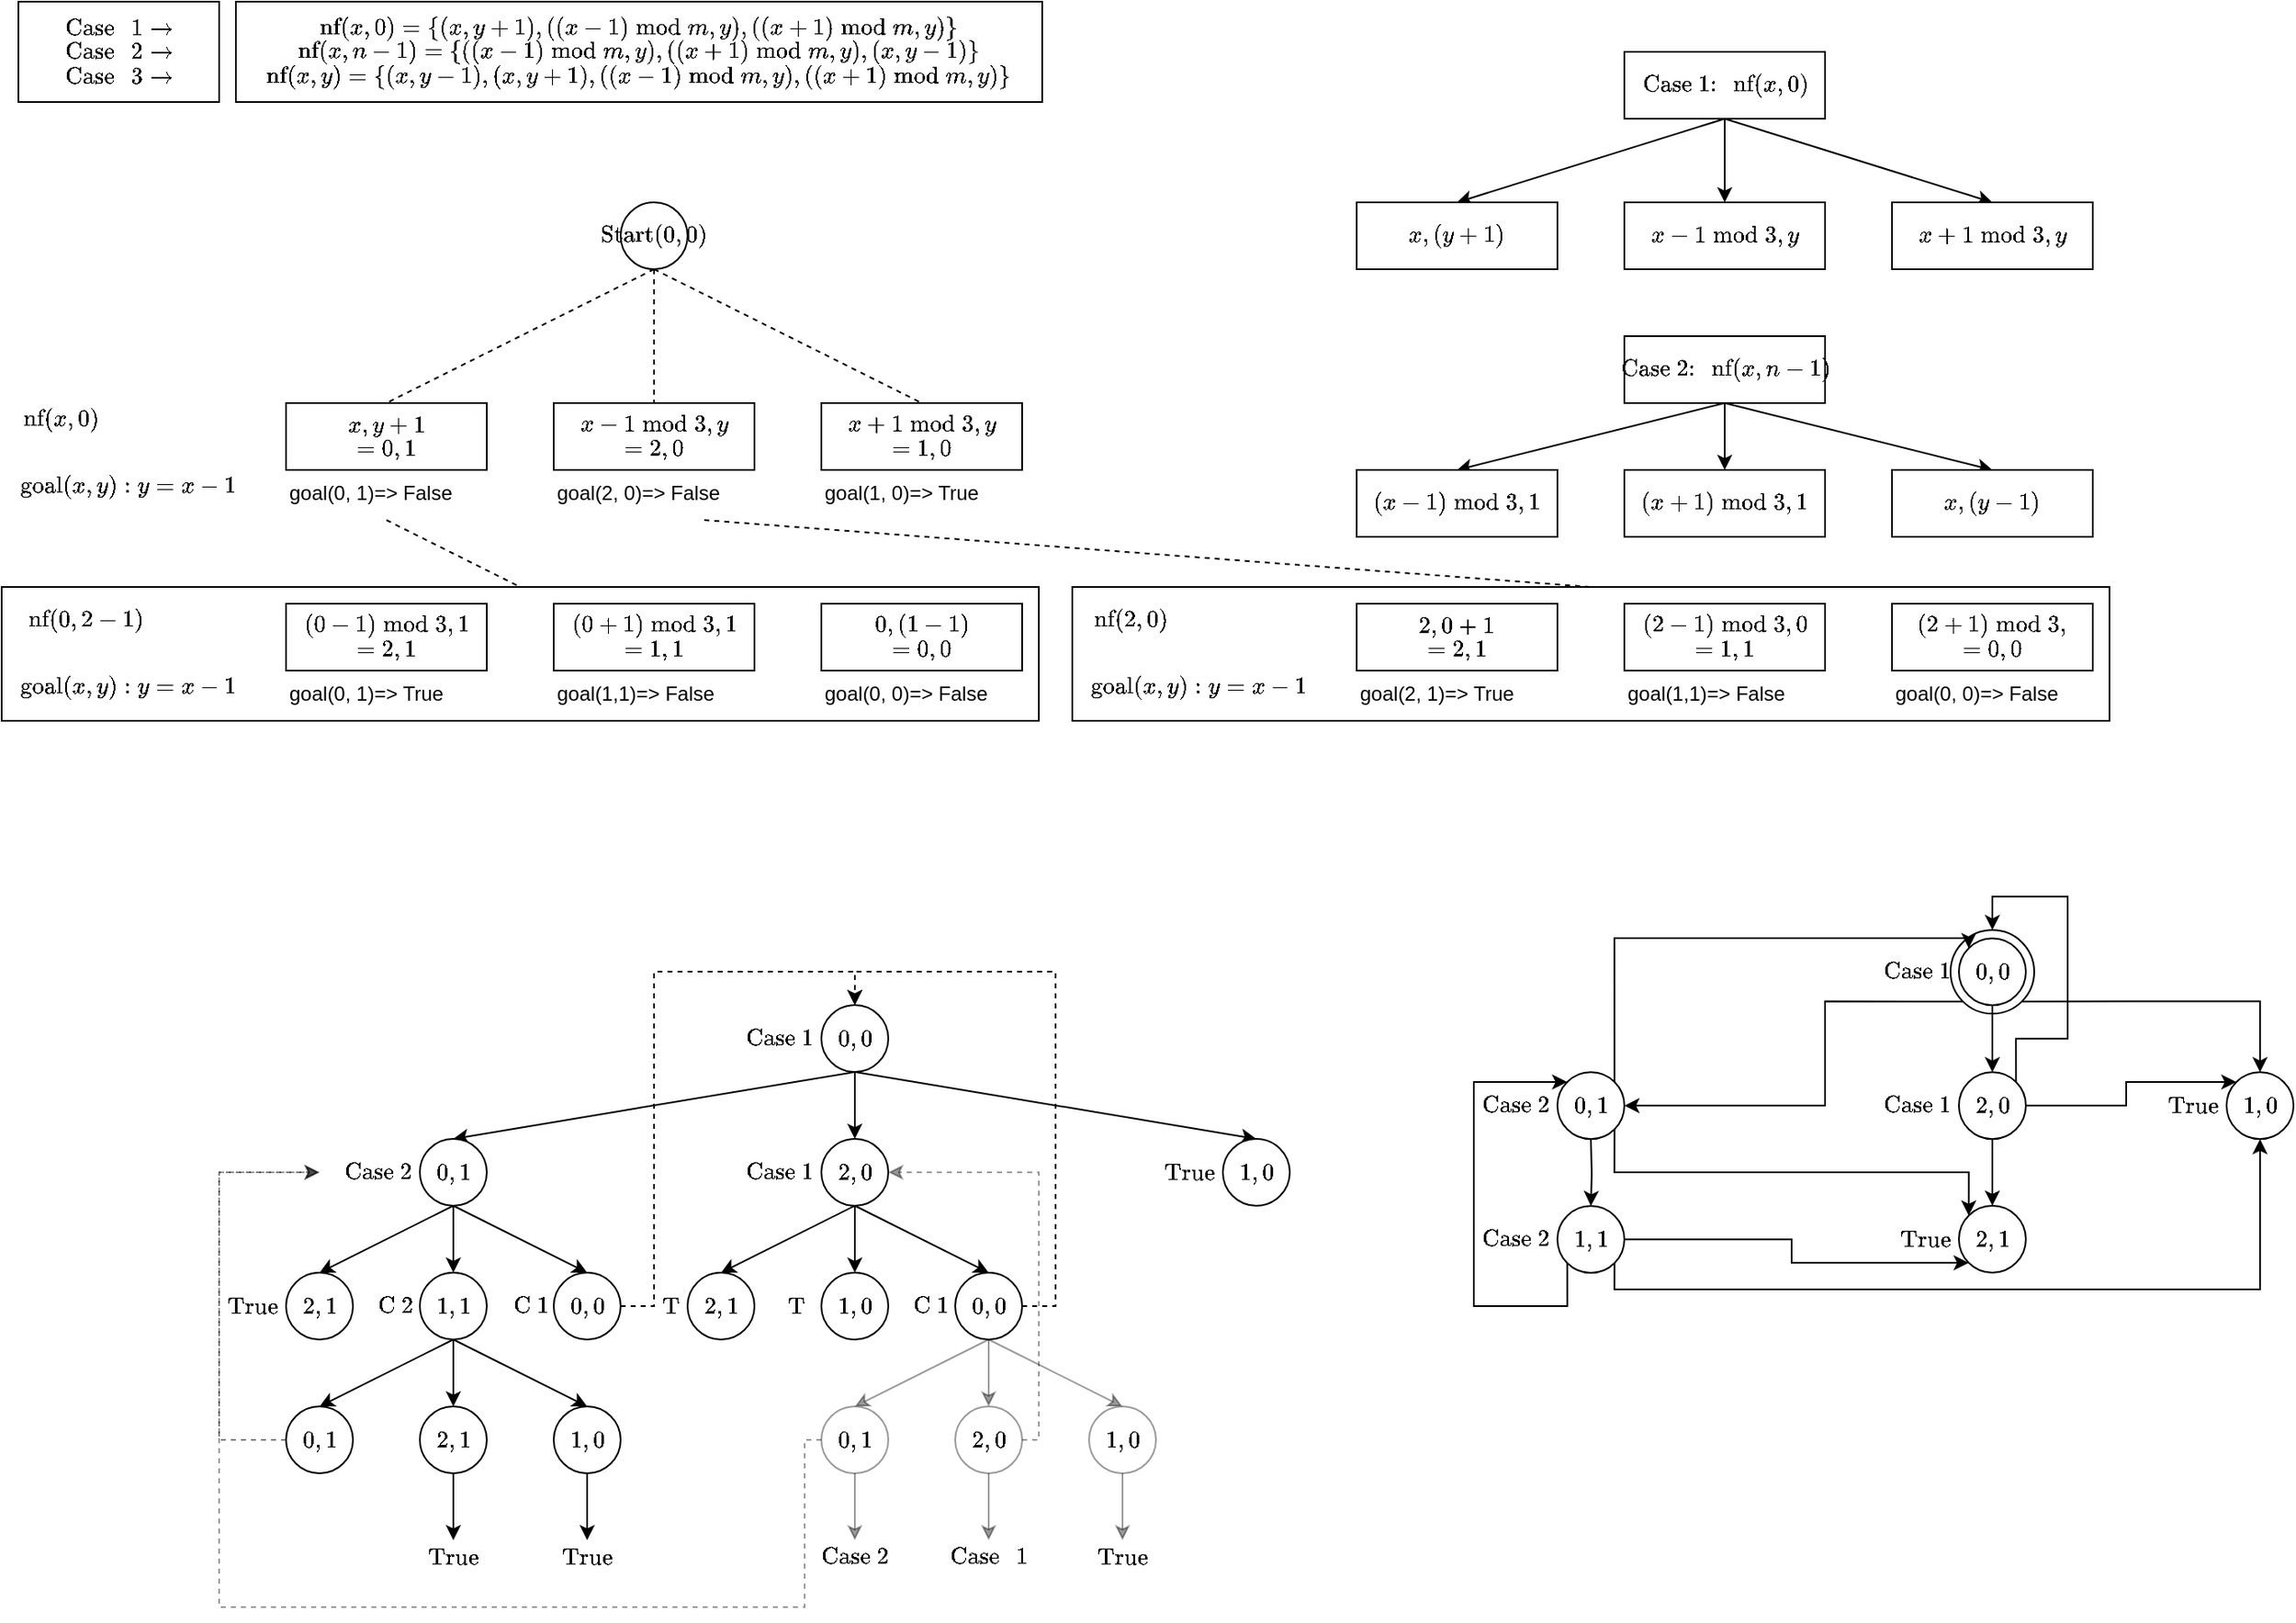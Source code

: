 <mxfile version="12.5.1" type="github">
  <diagram id="juW5Irxv65KGVfhIOFmc" name="Page-1">
    <mxGraphModel dx="1422" dy="757" grid="1" gridSize="10" guides="1" tooltips="1" connect="1" arrows="1" fold="1" page="1" pageScale="1" pageWidth="827" pageHeight="1169" math="1" shadow="0">
      <root>
        <mxCell id="0"/>
        <mxCell id="1" parent="0"/>
        <mxCell id="HKtep2ea5wczlAF2vrhb-115" value="" style="rounded=0;whiteSpace=wrap;html=1;" parent="1" vertex="1">
          <mxGeometry x="1000" y="200" width="120" height="40" as="geometry"/>
        </mxCell>
        <mxCell id="HKtep2ea5wczlAF2vrhb-98" value="" style="rounded=0;whiteSpace=wrap;html=1;" parent="1" vertex="1">
          <mxGeometry x="1000" y="30" width="120" height="40" as="geometry"/>
        </mxCell>
        <mxCell id="HKtep2ea5wczlAF2vrhb-152" value="" style="rounded=0;whiteSpace=wrap;html=1;" parent="1" vertex="1">
          <mxGeometry x="670" y="350" width="620" height="80" as="geometry"/>
        </mxCell>
        <mxCell id="HKtep2ea5wczlAF2vrhb-151" value="" style="rounded=0;whiteSpace=wrap;html=1;" parent="1" vertex="1">
          <mxGeometry x="30" y="350" width="620" height="80" as="geometry"/>
        </mxCell>
        <mxCell id="a6xsnaoRfgEYJW0Wsd5P-3" style="edgeStyle=orthogonalEdgeStyle;rounded=0;orthogonalLoop=1;jettySize=auto;html=1;exitX=1;exitY=1;exitDx=0;exitDy=0;entryX=0.5;entryY=0;entryDx=0;entryDy=0;" parent="1" source="4q0FuRB5-ll7Vcc43Pnx-68" target="4q0FuRB5-ll7Vcc43Pnx-18" edge="1">
          <mxGeometry relative="1" as="geometry"/>
        </mxCell>
        <mxCell id="a6xsnaoRfgEYJW0Wsd5P-5" style="edgeStyle=orthogonalEdgeStyle;rounded=0;orthogonalLoop=1;jettySize=auto;html=1;exitX=0;exitY=1;exitDx=0;exitDy=0;entryX=1;entryY=0.5;entryDx=0;entryDy=0;" parent="1" source="4q0FuRB5-ll7Vcc43Pnx-68" target="4q0FuRB5-ll7Vcc43Pnx-13" edge="1">
          <mxGeometry relative="1" as="geometry">
            <Array as="points">
              <mxPoint x="1120" y="598"/>
              <mxPoint x="1120" y="660"/>
            </Array>
          </mxGeometry>
        </mxCell>
        <mxCell id="4q0FuRB5-ll7Vcc43Pnx-68" value="" style="ellipse;whiteSpace=wrap;html=1;aspect=fixed;" parent="1" vertex="1">
          <mxGeometry x="1195" y="555.14" width="50" height="50" as="geometry"/>
        </mxCell>
        <mxCell id="HKtep2ea5wczlAF2vrhb-148" style="rounded=0;orthogonalLoop=1;jettySize=auto;html=1;exitX=0.5;exitY=1;exitDx=0;exitDy=0;entryX=0.5;entryY=0;entryDx=0;entryDy=0;dashed=1;endArrow=none;endFill=0;" parent="1" source="HKtep2ea5wczlAF2vrhb-2" target="HKtep2ea5wczlAF2vrhb-6" edge="1">
          <mxGeometry relative="1" as="geometry"/>
        </mxCell>
        <mxCell id="HKtep2ea5wczlAF2vrhb-149" style="rounded=0;orthogonalLoop=1;jettySize=auto;html=1;exitX=0.5;exitY=1;exitDx=0;exitDy=0;entryX=0.5;entryY=0;entryDx=0;entryDy=0;dashed=1;endArrow=none;endFill=0;" parent="1" source="HKtep2ea5wczlAF2vrhb-2" target="HKtep2ea5wczlAF2vrhb-43" edge="1">
          <mxGeometry relative="1" as="geometry"/>
        </mxCell>
        <mxCell id="HKtep2ea5wczlAF2vrhb-150" style="rounded=0;orthogonalLoop=1;jettySize=auto;html=1;exitX=0.5;exitY=1;exitDx=0;exitDy=0;dashed=1;endArrow=none;endFill=0;" parent="1" source="HKtep2ea5wczlAF2vrhb-2" target="HKtep2ea5wczlAF2vrhb-7" edge="1">
          <mxGeometry relative="1" as="geometry"/>
        </mxCell>
        <mxCell id="HKtep2ea5wczlAF2vrhb-2" value="`&quot;Start&quot;(0,0)`" style="ellipse;whiteSpace=wrap;html=1;aspect=fixed;" parent="1" vertex="1">
          <mxGeometry x="400" y="120" width="40" height="40" as="geometry"/>
        </mxCell>
        <mxCell id="HKtep2ea5wczlAF2vrhb-6" value="`x,y+1`&lt;br&gt;`=0,1`" style="rounded=0;whiteSpace=wrap;html=1;" parent="1" vertex="1">
          <mxGeometry x="200" y="240" width="120" height="40" as="geometry"/>
        </mxCell>
        <mxCell id="HKtep2ea5wczlAF2vrhb-7" value="&lt;span style=&quot;white-space: normal&quot;&gt;`x-1 mod 3,y`&lt;br&gt;&lt;/span&gt;`=2,0`&lt;span style=&quot;white-space: normal&quot;&gt;&lt;br&gt;&lt;/span&gt;" style="rounded=0;whiteSpace=wrap;html=1;" parent="1" vertex="1">
          <mxGeometry x="360" y="240" width="120" height="40" as="geometry"/>
        </mxCell>
        <mxCell id="HKtep2ea5wczlAF2vrhb-8" value="`(2+1) mod 3,`&lt;br&gt;`=0,0`" style="rounded=0;whiteSpace=wrap;html=1;" parent="1" vertex="1">
          <mxGeometry x="1160" y="360" width="120" height="40" as="geometry"/>
        </mxCell>
        <mxCell id="HKtep2ea5wczlAF2vrhb-9" value="`&quot;goal&quot;(x,y):y=x-1`" style="text;html=1;align=center;verticalAlign=middle;resizable=0;points=[];autosize=1;" parent="1" vertex="1">
          <mxGeometry x="50" y="280" width="110" height="20" as="geometry"/>
        </mxCell>
        <mxCell id="HKtep2ea5wczlAF2vrhb-11" value="goal(0, 0)=&amp;gt; False" style="text;html=1;" parent="1" vertex="1">
          <mxGeometry x="1160" y="400" width="160" height="20" as="geometry"/>
        </mxCell>
        <mxCell id="HKtep2ea5wczlAF2vrhb-154" style="edgeStyle=none;rounded=0;orthogonalLoop=1;jettySize=auto;html=1;exitX=0.5;exitY=1;exitDx=0;exitDy=0;entryX=0.5;entryY=0;entryDx=0;entryDy=0;dashed=1;endArrow=none;endFill=0;" parent="1" source="HKtep2ea5wczlAF2vrhb-12" target="HKtep2ea5wczlAF2vrhb-152" edge="1">
          <mxGeometry relative="1" as="geometry"/>
        </mxCell>
        <mxCell id="HKtep2ea5wczlAF2vrhb-12" value="goal(2, 0)=&amp;gt; False" style="text;html=1;" parent="1" vertex="1">
          <mxGeometry x="360" y="280" width="180" height="30" as="geometry"/>
        </mxCell>
        <mxCell id="HKtep2ea5wczlAF2vrhb-153" style="edgeStyle=none;rounded=0;orthogonalLoop=1;jettySize=auto;html=1;exitX=0.5;exitY=1;exitDx=0;exitDy=0;entryX=0.5;entryY=0;entryDx=0;entryDy=0;dashed=1;endArrow=none;endFill=0;" parent="1" source="HKtep2ea5wczlAF2vrhb-13" target="HKtep2ea5wczlAF2vrhb-151" edge="1">
          <mxGeometry relative="1" as="geometry"/>
        </mxCell>
        <mxCell id="HKtep2ea5wczlAF2vrhb-13" value="goal(0, 1)=&amp;gt; False" style="text;html=1;" parent="1" vertex="1">
          <mxGeometry x="200" y="280" width="120" height="30" as="geometry"/>
        </mxCell>
        <mxCell id="HKtep2ea5wczlAF2vrhb-14" value="&lt;div&gt;`&quot;nf&quot; (x,0) = {(x, y+1), ((x-1) mod m, y), ((x+1) mod m, y)}`&lt;/div&gt;&lt;div&gt;`&quot;nf&quot; (x,n-1) = {((x-1) mod m, y), ((x+1) mod m, y), (x, y-1)}`&lt;/div&gt;&lt;div&gt;`&quot;nf&quot; (x,y) = {(x, y-1), (x, y+1), ((x-1) mod m, y), ((x+1) mod m, y)}`&lt;/div&gt;" style="rounded=0;whiteSpace=wrap;html=1;" parent="1" vertex="1">
          <mxGeometry x="170" width="482" height="60" as="geometry"/>
        </mxCell>
        <mxCell id="HKtep2ea5wczlAF2vrhb-15" value="`&quot;nf&quot;(x,0)`" style="text;html=1;align=center;verticalAlign=middle;resizable=0;points=[];autosize=1;" parent="1" vertex="1">
          <mxGeometry x="30" y="240" width="70" height="20" as="geometry"/>
        </mxCell>
        <mxCell id="HKtep2ea5wczlAF2vrhb-16" value="&lt;div style=&quot;text-align: left&quot;&gt;&lt;/div&gt;" style="text;html=1;align=center;verticalAlign=middle;resizable=0;points=[];autosize=1;" parent="1" vertex="1">
          <mxGeometry x="70" y="365" width="20" height="10" as="geometry"/>
        </mxCell>
        <mxCell id="HKtep2ea5wczlAF2vrhb-17" value="&lt;div style=&quot;text-align: left&quot;&gt;&lt;/div&gt;&lt;span style=&quot;background-color: rgb(255 , 255 , 255)&quot;&gt;&lt;br&gt;&lt;/span&gt;" style="text;html=1;align=center;verticalAlign=middle;resizable=0;points=[];autosize=1;" parent="1" vertex="1">
          <mxGeometry x="75" y="370" width="20" height="20" as="geometry"/>
        </mxCell>
        <mxCell id="HKtep2ea5wczlAF2vrhb-19" value="&lt;div style=&quot;white-space: nowrap ; text-align: left&quot;&gt;&lt;/div&gt;&lt;div style=&quot;white-space: nowrap ; text-align: left&quot;&gt;&lt;span style=&quot;background-color: rgb(255 , 255 , 255)&quot;&gt;`&quot;nf&quot;(0,2-1)`&lt;/span&gt;&lt;/div&gt;" style="text;html=1;strokeColor=none;fillColor=none;align=center;verticalAlign=middle;whiteSpace=wrap;rounded=0;" parent="1" vertex="1">
          <mxGeometry x="40" y="360" width="80" height="20" as="geometry"/>
        </mxCell>
        <mxCell id="HKtep2ea5wczlAF2vrhb-20" value="`(0-1) mod 3, 1`&lt;br&gt;`=2,1`" style="rounded=0;whiteSpace=wrap;html=1;" parent="1" vertex="1">
          <mxGeometry x="200" y="360" width="120" height="40" as="geometry"/>
        </mxCell>
        <mxCell id="HKtep2ea5wczlAF2vrhb-21" value="`(0+1) mod 3, 1`&lt;br&gt;`=1,1`&lt;span style=&quot;white-space: normal&quot;&gt;&lt;br&gt;&lt;/span&gt;" style="rounded=0;whiteSpace=wrap;html=1;" parent="1" vertex="1">
          <mxGeometry x="360" y="360" width="120" height="40" as="geometry"/>
        </mxCell>
        <mxCell id="HKtep2ea5wczlAF2vrhb-22" value="`0, (1-1)`&lt;br&gt;`=0,0`" style="rounded=0;whiteSpace=wrap;html=1;" parent="1" vertex="1">
          <mxGeometry x="520" y="360" width="120" height="40" as="geometry"/>
        </mxCell>
        <mxCell id="HKtep2ea5wczlAF2vrhb-23" value="`&quot;goal&quot;(x,y):y=x-1`" style="text;html=1;align=center;verticalAlign=middle;resizable=0;points=[];autosize=1;" parent="1" vertex="1">
          <mxGeometry x="50" y="400" width="110" height="20" as="geometry"/>
        </mxCell>
        <mxCell id="HKtep2ea5wczlAF2vrhb-24" value="goal(0, 0)=&amp;gt; False" style="text;html=1;" parent="1" vertex="1">
          <mxGeometry x="520" y="400" width="160" height="20" as="geometry"/>
        </mxCell>
        <mxCell id="HKtep2ea5wczlAF2vrhb-25" value="goal(1,1)=&amp;gt; False" style="text;html=1;" parent="1" vertex="1">
          <mxGeometry x="360" y="400" width="180" height="30" as="geometry"/>
        </mxCell>
        <mxCell id="HKtep2ea5wczlAF2vrhb-26" value="goal(0, 1)=&amp;gt; True" style="text;html=1;" parent="1" vertex="1">
          <mxGeometry x="200" y="400" width="120" height="30" as="geometry"/>
        </mxCell>
        <mxCell id="HKtep2ea5wczlAF2vrhb-31" value="&lt;div style=&quot;text-align: left&quot;&gt;&lt;/div&gt;" style="text;html=1;align=center;verticalAlign=middle;resizable=0;points=[];autosize=1;" parent="1" vertex="1">
          <mxGeometry x="710" y="365" width="20" height="10" as="geometry"/>
        </mxCell>
        <mxCell id="HKtep2ea5wczlAF2vrhb-32" value="&lt;div style=&quot;text-align: left&quot;&gt;&lt;/div&gt;&lt;span style=&quot;background-color: rgb(255 , 255 , 255)&quot;&gt;&lt;br&gt;&lt;/span&gt;" style="text;html=1;align=center;verticalAlign=middle;resizable=0;points=[];autosize=1;" parent="1" vertex="1">
          <mxGeometry x="715" y="370" width="20" height="20" as="geometry"/>
        </mxCell>
        <mxCell id="HKtep2ea5wczlAF2vrhb-33" value="&lt;div style=&quot;white-space: nowrap ; text-align: left&quot;&gt;&lt;/div&gt;&lt;div style=&quot;white-space: nowrap ; text-align: left&quot;&gt;&lt;span style=&quot;background-color: rgb(255 , 255 , 255)&quot;&gt;`&quot;nf&quot;(2,0)`&lt;/span&gt;&lt;/div&gt;" style="text;html=1;strokeColor=none;fillColor=none;align=center;verticalAlign=middle;whiteSpace=wrap;rounded=0;" parent="1" vertex="1">
          <mxGeometry x="680" y="360" width="50" height="20" as="geometry"/>
        </mxCell>
        <mxCell id="HKtep2ea5wczlAF2vrhb-35" value="`(2-1) mod 3, 0`&lt;br&gt;`=1,1`&lt;span style=&quot;white-space: normal&quot;&gt;&lt;br&gt;&lt;/span&gt;" style="rounded=0;whiteSpace=wrap;html=1;" parent="1" vertex="1">
          <mxGeometry x="1000" y="360" width="120" height="40" as="geometry"/>
        </mxCell>
        <mxCell id="HKtep2ea5wczlAF2vrhb-37" value="`&quot;goal&quot;(x,y):y=x-1`" style="text;html=1;align=center;verticalAlign=middle;resizable=0;points=[];autosize=1;" parent="1" vertex="1">
          <mxGeometry x="690" y="400" width="110" height="20" as="geometry"/>
        </mxCell>
        <mxCell id="HKtep2ea5wczlAF2vrhb-38" value="goal(1,1)=&amp;gt; False" style="text;html=1;" parent="1" vertex="1">
          <mxGeometry x="1000" y="400" width="180" height="30" as="geometry"/>
        </mxCell>
        <mxCell id="HKtep2ea5wczlAF2vrhb-39" value="goal(2, 1)=&amp;gt; True" style="text;html=1;" parent="1" vertex="1">
          <mxGeometry x="840" y="400" width="120" height="30" as="geometry"/>
        </mxCell>
        <mxCell id="HKtep2ea5wczlAF2vrhb-40" value="`2,0+1`&lt;br&gt;`=2,1`" style="rounded=0;whiteSpace=wrap;html=1;" parent="1" vertex="1">
          <mxGeometry x="840" y="360" width="120" height="40" as="geometry"/>
        </mxCell>
        <mxCell id="HKtep2ea5wczlAF2vrhb-43" value="`x+1 mod 3,y`&lt;br&gt;`=1,0`" style="rounded=0;whiteSpace=wrap;html=1;" parent="1" vertex="1">
          <mxGeometry x="520" y="240" width="120" height="40" as="geometry"/>
        </mxCell>
        <mxCell id="HKtep2ea5wczlAF2vrhb-44" value="goal(1, 0)=&amp;gt; True" style="text;html=1;" parent="1" vertex="1">
          <mxGeometry x="520" y="280" width="160" height="20" as="geometry"/>
        </mxCell>
        <mxCell id="HKtep2ea5wczlAF2vrhb-78" style="rounded=0;orthogonalLoop=1;jettySize=auto;html=1;exitX=0.5;exitY=1;exitDx=0;exitDy=0;entryX=0.5;entryY=0;entryDx=0;entryDy=0;" parent="1" source="HKtep2ea5wczlAF2vrhb-63" target="HKtep2ea5wczlAF2vrhb-64" edge="1">
          <mxGeometry relative="1" as="geometry"/>
        </mxCell>
        <mxCell id="HKtep2ea5wczlAF2vrhb-79" style="edgeStyle=none;rounded=0;orthogonalLoop=1;jettySize=auto;html=1;exitX=0.5;exitY=1;exitDx=0;exitDy=0;entryX=0.5;entryY=0;entryDx=0;entryDy=0;" parent="1" source="HKtep2ea5wczlAF2vrhb-63" target="HKtep2ea5wczlAF2vrhb-66" edge="1">
          <mxGeometry relative="1" as="geometry"/>
        </mxCell>
        <mxCell id="HKtep2ea5wczlAF2vrhb-80" style="edgeStyle=none;rounded=0;orthogonalLoop=1;jettySize=auto;html=1;exitX=0.5;exitY=1;exitDx=0;exitDy=0;" parent="1" source="HKtep2ea5wczlAF2vrhb-63" target="HKtep2ea5wczlAF2vrhb-65" edge="1">
          <mxGeometry relative="1" as="geometry"/>
        </mxCell>
        <mxCell id="HKtep2ea5wczlAF2vrhb-63" value="`0,0`" style="ellipse;whiteSpace=wrap;html=1;aspect=fixed;" parent="1" vertex="1">
          <mxGeometry x="520" y="600" width="40" height="40" as="geometry"/>
        </mxCell>
        <mxCell id="HKtep2ea5wczlAF2vrhb-81" style="edgeStyle=none;rounded=0;orthogonalLoop=1;jettySize=auto;html=1;exitX=0.5;exitY=1;exitDx=0;exitDy=0;entryX=0.5;entryY=0;entryDx=0;entryDy=0;" parent="1" source="HKtep2ea5wczlAF2vrhb-64" target="HKtep2ea5wczlAF2vrhb-68" edge="1">
          <mxGeometry relative="1" as="geometry"/>
        </mxCell>
        <mxCell id="HKtep2ea5wczlAF2vrhb-82" style="edgeStyle=none;rounded=0;orthogonalLoop=1;jettySize=auto;html=1;exitX=0.5;exitY=1;exitDx=0;exitDy=0;entryX=0.5;entryY=0;entryDx=0;entryDy=0;" parent="1" source="HKtep2ea5wczlAF2vrhb-64" target="HKtep2ea5wczlAF2vrhb-69" edge="1">
          <mxGeometry relative="1" as="geometry"/>
        </mxCell>
        <mxCell id="HKtep2ea5wczlAF2vrhb-83" style="edgeStyle=none;rounded=0;orthogonalLoop=1;jettySize=auto;html=1;exitX=0.5;exitY=1;exitDx=0;exitDy=0;entryX=0.5;entryY=0;entryDx=0;entryDy=0;" parent="1" source="HKtep2ea5wczlAF2vrhb-64" target="HKtep2ea5wczlAF2vrhb-70" edge="1">
          <mxGeometry relative="1" as="geometry"/>
        </mxCell>
        <mxCell id="HKtep2ea5wczlAF2vrhb-64" value="`0,1`" style="ellipse;whiteSpace=wrap;html=1;aspect=fixed;" parent="1" vertex="1">
          <mxGeometry x="280" y="680" width="40" height="40" as="geometry"/>
        </mxCell>
        <mxCell id="HKtep2ea5wczlAF2vrhb-84" style="edgeStyle=none;rounded=0;orthogonalLoop=1;jettySize=auto;html=1;entryX=0.5;entryY=0;entryDx=0;entryDy=0;" parent="1" target="HKtep2ea5wczlAF2vrhb-72" edge="1">
          <mxGeometry relative="1" as="geometry">
            <mxPoint x="540" y="720" as="sourcePoint"/>
          </mxGeometry>
        </mxCell>
        <mxCell id="HKtep2ea5wczlAF2vrhb-85" style="edgeStyle=none;rounded=0;orthogonalLoop=1;jettySize=auto;html=1;exitX=0.5;exitY=1;exitDx=0;exitDy=0;entryX=0.5;entryY=0;entryDx=0;entryDy=0;" parent="1" source="HKtep2ea5wczlAF2vrhb-65" target="HKtep2ea5wczlAF2vrhb-73" edge="1">
          <mxGeometry relative="1" as="geometry"/>
        </mxCell>
        <mxCell id="HKtep2ea5wczlAF2vrhb-86" style="edgeStyle=none;rounded=0;orthogonalLoop=1;jettySize=auto;html=1;exitX=0.5;exitY=1;exitDx=0;exitDy=0;entryX=0.5;entryY=0;entryDx=0;entryDy=0;" parent="1" source="HKtep2ea5wczlAF2vrhb-65" target="HKtep2ea5wczlAF2vrhb-74" edge="1">
          <mxGeometry relative="1" as="geometry"/>
        </mxCell>
        <mxCell id="HKtep2ea5wczlAF2vrhb-65" value="`2,0`" style="ellipse;whiteSpace=wrap;html=1;aspect=fixed;" parent="1" vertex="1">
          <mxGeometry x="520" y="680" width="40" height="40" as="geometry"/>
        </mxCell>
        <mxCell id="HKtep2ea5wczlAF2vrhb-66" value="`1,0`" style="ellipse;whiteSpace=wrap;html=1;aspect=fixed;" parent="1" vertex="1">
          <mxGeometry x="760" y="680" width="40" height="40" as="geometry"/>
        </mxCell>
        <mxCell id="HKtep2ea5wczlAF2vrhb-68" value="`2,1`" style="ellipse;whiteSpace=wrap;html=1;aspect=fixed;" parent="1" vertex="1">
          <mxGeometry x="200" y="760" width="40" height="40" as="geometry"/>
        </mxCell>
        <mxCell id="HKtep2ea5wczlAF2vrhb-90" style="edgeStyle=none;rounded=0;orthogonalLoop=1;jettySize=auto;html=1;exitX=0.5;exitY=1;exitDx=0;exitDy=0;entryX=0.5;entryY=0;entryDx=0;entryDy=0;" parent="1" source="HKtep2ea5wczlAF2vrhb-69" target="HKtep2ea5wczlAF2vrhb-87" edge="1">
          <mxGeometry relative="1" as="geometry"/>
        </mxCell>
        <mxCell id="HKtep2ea5wczlAF2vrhb-91" style="edgeStyle=none;rounded=0;orthogonalLoop=1;jettySize=auto;html=1;exitX=0.5;exitY=1;exitDx=0;exitDy=0;" parent="1" source="HKtep2ea5wczlAF2vrhb-69" target="HKtep2ea5wczlAF2vrhb-88" edge="1">
          <mxGeometry relative="1" as="geometry"/>
        </mxCell>
        <mxCell id="HKtep2ea5wczlAF2vrhb-92" style="edgeStyle=none;rounded=0;orthogonalLoop=1;jettySize=auto;html=1;exitX=0.5;exitY=1;exitDx=0;exitDy=0;entryX=0.5;entryY=0;entryDx=0;entryDy=0;" parent="1" source="HKtep2ea5wczlAF2vrhb-69" target="HKtep2ea5wczlAF2vrhb-89" edge="1">
          <mxGeometry relative="1" as="geometry"/>
        </mxCell>
        <mxCell id="HKtep2ea5wczlAF2vrhb-69" value="`1,1`" style="ellipse;whiteSpace=wrap;html=1;aspect=fixed;" parent="1" vertex="1">
          <mxGeometry x="280" y="760" width="40" height="40" as="geometry"/>
        </mxCell>
        <mxCell id="HKtep2ea5wczlAF2vrhb-174" style="edgeStyle=orthogonalEdgeStyle;rounded=0;orthogonalLoop=1;jettySize=auto;html=1;exitX=1;exitY=0.5;exitDx=0;exitDy=0;entryX=0.5;entryY=0;entryDx=0;entryDy=0;endArrow=classic;endFill=1;dashed=1;" parent="1" source="HKtep2ea5wczlAF2vrhb-70" target="HKtep2ea5wczlAF2vrhb-63" edge="1">
          <mxGeometry relative="1" as="geometry">
            <Array as="points">
              <mxPoint x="420" y="780"/>
              <mxPoint x="420" y="580"/>
              <mxPoint x="540" y="580"/>
            </Array>
          </mxGeometry>
        </mxCell>
        <mxCell id="HKtep2ea5wczlAF2vrhb-70" value="`0,0`" style="ellipse;whiteSpace=wrap;html=1;aspect=fixed;" parent="1" vertex="1">
          <mxGeometry x="360" y="760" width="40" height="40" as="geometry"/>
        </mxCell>
        <mxCell id="HKtep2ea5wczlAF2vrhb-72" value="`2,1`" style="ellipse;whiteSpace=wrap;html=1;aspect=fixed;" parent="1" vertex="1">
          <mxGeometry x="440" y="760" width="40" height="40" as="geometry"/>
        </mxCell>
        <mxCell id="HKtep2ea5wczlAF2vrhb-73" value="`1,0`" style="ellipse;whiteSpace=wrap;html=1;aspect=fixed;" parent="1" vertex="1">
          <mxGeometry x="520" y="760" width="40" height="40" as="geometry"/>
        </mxCell>
        <mxCell id="HKtep2ea5wczlAF2vrhb-161" style="edgeStyle=orthogonalEdgeStyle;rounded=0;orthogonalLoop=1;jettySize=auto;html=1;exitX=1;exitY=0.5;exitDx=0;exitDy=0;entryX=0.5;entryY=0;entryDx=0;entryDy=0;dashed=1;endArrow=classic;endFill=1;" parent="1" source="HKtep2ea5wczlAF2vrhb-74" target="HKtep2ea5wczlAF2vrhb-63" edge="1">
          <mxGeometry relative="1" as="geometry">
            <Array as="points">
              <mxPoint x="660" y="780"/>
              <mxPoint x="660" y="580"/>
              <mxPoint x="540" y="580"/>
            </Array>
          </mxGeometry>
        </mxCell>
        <mxCell id="HKtep2ea5wczlAF2vrhb-171" style="rounded=0;orthogonalLoop=1;jettySize=auto;html=1;exitX=0.5;exitY=1;exitDx=0;exitDy=0;entryX=0.5;entryY=0;entryDx=0;entryDy=0;endArrow=classic;endFill=1;opacity=40;" parent="1" source="HKtep2ea5wczlAF2vrhb-74" target="HKtep2ea5wczlAF2vrhb-163" edge="1">
          <mxGeometry relative="1" as="geometry"/>
        </mxCell>
        <mxCell id="HKtep2ea5wczlAF2vrhb-172" style="rounded=0;orthogonalLoop=1;jettySize=auto;html=1;exitX=0.5;exitY=1;exitDx=0;exitDy=0;entryX=0.5;entryY=0;entryDx=0;entryDy=0;endArrow=classic;endFill=1;opacity=40;" parent="1" source="HKtep2ea5wczlAF2vrhb-74" target="HKtep2ea5wczlAF2vrhb-167" edge="1">
          <mxGeometry relative="1" as="geometry"/>
        </mxCell>
        <mxCell id="HKtep2ea5wczlAF2vrhb-173" style="rounded=0;orthogonalLoop=1;jettySize=auto;html=1;exitX=0.5;exitY=1;exitDx=0;exitDy=0;entryX=0.5;entryY=0;entryDx=0;entryDy=0;endArrow=classic;endFill=1;opacity=40;" parent="1" source="HKtep2ea5wczlAF2vrhb-74" target="HKtep2ea5wczlAF2vrhb-165" edge="1">
          <mxGeometry relative="1" as="geometry"/>
        </mxCell>
        <mxCell id="HKtep2ea5wczlAF2vrhb-74" value="`0,0`" style="ellipse;whiteSpace=wrap;html=1;aspect=fixed;" parent="1" vertex="1">
          <mxGeometry x="600" y="760" width="40" height="40" as="geometry"/>
        </mxCell>
        <mxCell id="HKtep2ea5wczlAF2vrhb-182" style="edgeStyle=orthogonalEdgeStyle;rounded=0;orthogonalLoop=1;jettySize=auto;html=1;exitX=0;exitY=0.5;exitDx=0;exitDy=0;entryX=0;entryY=0.5;entryDx=0;entryDy=0;entryPerimeter=0;dashed=1;endArrow=classic;endFill=1;opacity=50;" parent="1" source="HKtep2ea5wczlAF2vrhb-87" target="HKtep2ea5wczlAF2vrhb-127" edge="1">
          <mxGeometry relative="1" as="geometry">
            <Array as="points">
              <mxPoint x="160" y="860"/>
              <mxPoint x="160" y="700"/>
            </Array>
          </mxGeometry>
        </mxCell>
        <mxCell id="HKtep2ea5wczlAF2vrhb-87" value="`0,1`" style="ellipse;whiteSpace=wrap;html=1;aspect=fixed;" parent="1" vertex="1">
          <mxGeometry x="200" y="840" width="40" height="40" as="geometry"/>
        </mxCell>
        <mxCell id="HKtep2ea5wczlAF2vrhb-125" style="edgeStyle=none;rounded=0;orthogonalLoop=1;jettySize=auto;html=1;exitX=0.5;exitY=1;exitDx=0;exitDy=0;" parent="1" source="HKtep2ea5wczlAF2vrhb-88" target="HKtep2ea5wczlAF2vrhb-124" edge="1">
          <mxGeometry relative="1" as="geometry"/>
        </mxCell>
        <mxCell id="HKtep2ea5wczlAF2vrhb-88" value="`2,1`" style="ellipse;whiteSpace=wrap;html=1;aspect=fixed;" parent="1" vertex="1">
          <mxGeometry x="280" y="840" width="40" height="40" as="geometry"/>
        </mxCell>
        <mxCell id="HKtep2ea5wczlAF2vrhb-145" style="edgeStyle=none;rounded=0;orthogonalLoop=1;jettySize=auto;html=1;exitX=0.5;exitY=1;exitDx=0;exitDy=0;" parent="1" source="HKtep2ea5wczlAF2vrhb-89" target="HKtep2ea5wczlAF2vrhb-144" edge="1">
          <mxGeometry relative="1" as="geometry"/>
        </mxCell>
        <mxCell id="HKtep2ea5wczlAF2vrhb-89" value="`1,0`" style="ellipse;whiteSpace=wrap;html=1;aspect=fixed;" parent="1" vertex="1">
          <mxGeometry x="360" y="840" width="40" height="40" as="geometry"/>
        </mxCell>
        <mxCell id="HKtep2ea5wczlAF2vrhb-93" value="`&quot;Case 1: &quot;&quot;nf&quot;(x,0)`" style="text;html=1;align=center;verticalAlign=middle;resizable=0;points=[];autosize=1;" parent="1" vertex="1">
          <mxGeometry x="1000" y="40" width="120" height="20" as="geometry"/>
        </mxCell>
        <mxCell id="HKtep2ea5wczlAF2vrhb-103" style="edgeStyle=none;rounded=0;orthogonalLoop=1;jettySize=auto;html=1;exitX=0.5;exitY=1;exitDx=0;exitDy=0;entryX=0.5;entryY=0;entryDx=0;entryDy=0;" parent="1" source="HKtep2ea5wczlAF2vrhb-98" target="HKtep2ea5wczlAF2vrhb-100" edge="1">
          <mxGeometry relative="1" as="geometry"/>
        </mxCell>
        <mxCell id="HKtep2ea5wczlAF2vrhb-104" style="edgeStyle=none;rounded=0;orthogonalLoop=1;jettySize=auto;html=1;exitX=0.5;exitY=1;exitDx=0;exitDy=0;entryX=0.5;entryY=0;entryDx=0;entryDy=0;" parent="1" source="HKtep2ea5wczlAF2vrhb-98" target="HKtep2ea5wczlAF2vrhb-101" edge="1">
          <mxGeometry relative="1" as="geometry"/>
        </mxCell>
        <mxCell id="HKtep2ea5wczlAF2vrhb-105" style="edgeStyle=none;rounded=0;orthogonalLoop=1;jettySize=auto;html=1;exitX=0.5;exitY=1;exitDx=0;exitDy=0;entryX=0.5;entryY=0;entryDx=0;entryDy=0;" parent="1" source="HKtep2ea5wczlAF2vrhb-98" target="HKtep2ea5wczlAF2vrhb-102" edge="1">
          <mxGeometry relative="1" as="geometry"/>
        </mxCell>
        <mxCell id="HKtep2ea5wczlAF2vrhb-100" value="`x,(y+1)`" style="rounded=0;whiteSpace=wrap;html=1;" parent="1" vertex="1">
          <mxGeometry x="840" y="120" width="120" height="40" as="geometry"/>
        </mxCell>
        <mxCell id="HKtep2ea5wczlAF2vrhb-101" value="&lt;span style=&quot;white-space: normal&quot;&gt;`x-1 mod 3,y`&lt;/span&gt;&lt;span style=&quot;white-space: normal&quot;&gt;&lt;br&gt;&lt;/span&gt;" style="rounded=0;whiteSpace=wrap;html=1;" parent="1" vertex="1">
          <mxGeometry x="1000" y="120" width="120" height="40" as="geometry"/>
        </mxCell>
        <mxCell id="HKtep2ea5wczlAF2vrhb-102" value="`x+1 mod 3,y`" style="rounded=0;whiteSpace=wrap;html=1;" parent="1" vertex="1">
          <mxGeometry x="1160" y="120" width="120" height="40" as="geometry"/>
        </mxCell>
        <mxCell id="HKtep2ea5wczlAF2vrhb-114" value="`&quot;Case 2: &quot;&quot;nf&quot;(x,n-1)`" style="text;html=1;align=center;verticalAlign=middle;resizable=0;points=[];autosize=1;" parent="1" vertex="1">
          <mxGeometry x="995" y="210" width="130" height="20" as="geometry"/>
        </mxCell>
        <mxCell id="HKtep2ea5wczlAF2vrhb-119" style="edgeStyle=none;rounded=0;orthogonalLoop=1;jettySize=auto;html=1;exitX=0.5;exitY=1;exitDx=0;exitDy=0;entryX=0.5;entryY=0;entryDx=0;entryDy=0;" parent="1" source="HKtep2ea5wczlAF2vrhb-115" target="HKtep2ea5wczlAF2vrhb-116" edge="1">
          <mxGeometry relative="1" as="geometry"/>
        </mxCell>
        <mxCell id="HKtep2ea5wczlAF2vrhb-120" style="edgeStyle=none;rounded=0;orthogonalLoop=1;jettySize=auto;html=1;exitX=0.5;exitY=1;exitDx=0;exitDy=0;entryX=0.5;entryY=0;entryDx=0;entryDy=0;" parent="1" source="HKtep2ea5wczlAF2vrhb-115" target="HKtep2ea5wczlAF2vrhb-117" edge="1">
          <mxGeometry relative="1" as="geometry"/>
        </mxCell>
        <mxCell id="HKtep2ea5wczlAF2vrhb-121" style="edgeStyle=none;rounded=0;orthogonalLoop=1;jettySize=auto;html=1;exitX=0.5;exitY=1;exitDx=0;exitDy=0;entryX=0.5;entryY=0;entryDx=0;entryDy=0;" parent="1" source="HKtep2ea5wczlAF2vrhb-115" target="HKtep2ea5wczlAF2vrhb-118" edge="1">
          <mxGeometry relative="1" as="geometry"/>
        </mxCell>
        <mxCell id="HKtep2ea5wczlAF2vrhb-116" value="`(x-1) mod 3, 1`" style="rounded=0;whiteSpace=wrap;html=1;" parent="1" vertex="1">
          <mxGeometry x="840" y="280" width="120" height="40" as="geometry"/>
        </mxCell>
        <mxCell id="HKtep2ea5wczlAF2vrhb-117" value="`(x+1) mod 3, 1`&lt;span style=&quot;white-space: normal&quot;&gt;&lt;br&gt;&lt;/span&gt;" style="rounded=0;whiteSpace=wrap;html=1;" parent="1" vertex="1">
          <mxGeometry x="1000" y="280" width="120" height="40" as="geometry"/>
        </mxCell>
        <mxCell id="HKtep2ea5wczlAF2vrhb-118" value="`x, (y-1)`" style="rounded=0;whiteSpace=wrap;html=1;" parent="1" vertex="1">
          <mxGeometry x="1160" y="280" width="120" height="40" as="geometry"/>
        </mxCell>
        <mxCell id="HKtep2ea5wczlAF2vrhb-124" value="`&quot;True&quot;`" style="text;html=1;align=center;verticalAlign=middle;resizable=0;points=[];autosize=1;" parent="1" vertex="1">
          <mxGeometry x="270" y="920" width="60" height="20" as="geometry"/>
        </mxCell>
        <mxCell id="HKtep2ea5wczlAF2vrhb-128" value="`&quot;True&quot;`" style="text;html=1;align=center;verticalAlign=middle;resizable=0;points=[];autosize=1;" parent="1" vertex="1">
          <mxGeometry x="710" y="690" width="60" height="20" as="geometry"/>
        </mxCell>
        <mxCell id="HKtep2ea5wczlAF2vrhb-132" value="`&quot;Case 1&quot;`" style="text;html=1;align=center;verticalAlign=middle;resizable=0;points=[];autosize=1;" parent="1" vertex="1">
          <mxGeometry x="460" y="690" width="70" height="20" as="geometry"/>
        </mxCell>
        <mxCell id="HKtep2ea5wczlAF2vrhb-133" value="`&quot;True&quot;`" style="text;html=1;align=center;verticalAlign=middle;resizable=0;points=[];autosize=1;" parent="1" vertex="1">
          <mxGeometry x="150" y="770" width="60" height="20" as="geometry"/>
        </mxCell>
        <mxCell id="HKtep2ea5wczlAF2vrhb-135" value="`&quot;C 2&quot;`" style="text;html=1;align=center;verticalAlign=middle;resizable=0;points=[];autosize=1;" parent="1" vertex="1">
          <mxGeometry x="240" y="770" width="50" height="20" as="geometry"/>
        </mxCell>
        <mxCell id="HKtep2ea5wczlAF2vrhb-138" value="`&quot;C 1&quot;`" style="text;html=1;align=center;verticalAlign=middle;resizable=0;points=[];autosize=1;" parent="1" vertex="1">
          <mxGeometry x="321" y="770" width="50" height="20" as="geometry"/>
        </mxCell>
        <mxCell id="HKtep2ea5wczlAF2vrhb-140" value="`&quot;T&quot;`" style="text;html=1;align=center;verticalAlign=middle;resizable=0;points=[];autosize=1;" parent="1" vertex="1">
          <mxGeometry x="410" y="770" width="40" height="20" as="geometry"/>
        </mxCell>
        <mxCell id="HKtep2ea5wczlAF2vrhb-142" value="`&quot;T&quot;`" style="text;html=1;align=center;verticalAlign=middle;resizable=0;points=[];autosize=1;" parent="1" vertex="1">
          <mxGeometry x="485" y="770" width="40" height="20" as="geometry"/>
        </mxCell>
        <mxCell id="HKtep2ea5wczlAF2vrhb-143" value="`&quot;C 1&quot;`" style="text;html=1;align=center;verticalAlign=middle;resizable=0;points=[];autosize=1;" parent="1" vertex="1">
          <mxGeometry x="560" y="770" width="50" height="20" as="geometry"/>
        </mxCell>
        <mxCell id="HKtep2ea5wczlAF2vrhb-144" value="`&quot;True&quot;`" style="text;html=1;align=center;verticalAlign=middle;resizable=0;points=[];autosize=1;" parent="1" vertex="1">
          <mxGeometry x="350" y="920" width="60" height="20" as="geometry"/>
        </mxCell>
        <mxCell id="HKtep2ea5wczlAF2vrhb-158" value="`&quot;Case 1&quot;`" style="text;html=1;align=center;verticalAlign=middle;resizable=0;points=[];autosize=1;" parent="1" vertex="1">
          <mxGeometry x="460" y="610" width="70" height="20" as="geometry"/>
        </mxCell>
        <mxCell id="HKtep2ea5wczlAF2vrhb-162" style="edgeStyle=none;rounded=0;orthogonalLoop=1;jettySize=auto;html=1;exitX=0.5;exitY=1;exitDx=0;exitDy=0;opacity=40;" parent="1" source="HKtep2ea5wczlAF2vrhb-163" edge="1">
          <mxGeometry relative="1" as="geometry">
            <mxPoint x="540" y="920" as="targetPoint"/>
          </mxGeometry>
        </mxCell>
        <mxCell id="4q0FuRB5-ll7Vcc43Pnx-1" style="edgeStyle=orthogonalEdgeStyle;rounded=0;orthogonalLoop=1;jettySize=auto;html=1;exitX=0;exitY=0.5;exitDx=0;exitDy=0;entryX=0;entryY=0.5;entryDx=0;entryDy=0;entryPerimeter=0;dashed=1;opacity=40;" parent="1" source="HKtep2ea5wczlAF2vrhb-163" target="HKtep2ea5wczlAF2vrhb-127" edge="1">
          <mxGeometry relative="1" as="geometry">
            <Array as="points">
              <mxPoint x="510" y="860"/>
              <mxPoint x="510" y="960"/>
              <mxPoint x="160" y="960"/>
              <mxPoint x="160" y="700"/>
            </Array>
          </mxGeometry>
        </mxCell>
        <mxCell id="HKtep2ea5wczlAF2vrhb-163" value="`0,1`" style="ellipse;whiteSpace=wrap;html=1;aspect=fixed;opacity=40;" parent="1" vertex="1">
          <mxGeometry x="520" y="840" width="40" height="40" as="geometry"/>
        </mxCell>
        <mxCell id="HKtep2ea5wczlAF2vrhb-164" style="edgeStyle=none;rounded=0;orthogonalLoop=1;jettySize=auto;html=1;exitX=0.5;exitY=1;exitDx=0;exitDy=0;opacity=40;" parent="1" source="HKtep2ea5wczlAF2vrhb-165" target="HKtep2ea5wczlAF2vrhb-169" edge="1">
          <mxGeometry relative="1" as="geometry"/>
        </mxCell>
        <mxCell id="4q0FuRB5-ll7Vcc43Pnx-2" style="edgeStyle=orthogonalEdgeStyle;rounded=0;orthogonalLoop=1;jettySize=auto;html=1;exitX=1;exitY=0.5;exitDx=0;exitDy=0;entryX=1;entryY=0.5;entryDx=0;entryDy=0;dashed=1;opacity=40;" parent="1" source="HKtep2ea5wczlAF2vrhb-165" target="HKtep2ea5wczlAF2vrhb-65" edge="1">
          <mxGeometry relative="1" as="geometry">
            <Array as="points">
              <mxPoint x="650" y="860"/>
              <mxPoint x="650" y="700"/>
            </Array>
          </mxGeometry>
        </mxCell>
        <mxCell id="HKtep2ea5wczlAF2vrhb-165" value="`2,0`" style="ellipse;whiteSpace=wrap;html=1;aspect=fixed;opacity=40;" parent="1" vertex="1">
          <mxGeometry x="600" y="840" width="40" height="40" as="geometry"/>
        </mxCell>
        <mxCell id="HKtep2ea5wczlAF2vrhb-166" style="edgeStyle=none;rounded=0;orthogonalLoop=1;jettySize=auto;html=1;exitX=0.5;exitY=1;exitDx=0;exitDy=0;opacity=40;" parent="1" source="HKtep2ea5wczlAF2vrhb-167" target="HKtep2ea5wczlAF2vrhb-170" edge="1">
          <mxGeometry relative="1" as="geometry"/>
        </mxCell>
        <mxCell id="HKtep2ea5wczlAF2vrhb-167" value="`1,0`" style="ellipse;whiteSpace=wrap;html=1;aspect=fixed;opacity=40;" parent="1" vertex="1">
          <mxGeometry x="680" y="840" width="40" height="40" as="geometry"/>
        </mxCell>
        <mxCell id="HKtep2ea5wczlAF2vrhb-168" value="`&quot;Case 2&quot;`" style="text;html=1;align=center;verticalAlign=middle;resizable=0;points=[];autosize=1;opacity=40;" parent="1" vertex="1">
          <mxGeometry x="505" y="920" width="70" height="20" as="geometry"/>
        </mxCell>
        <mxCell id="HKtep2ea5wczlAF2vrhb-169" value="`&quot;Case &quot;1`" style="text;html=1;align=center;verticalAlign=middle;resizable=0;points=[];autosize=1;opacity=40;" parent="1" vertex="1">
          <mxGeometry x="585" y="920" width="70" height="20" as="geometry"/>
        </mxCell>
        <mxCell id="HKtep2ea5wczlAF2vrhb-170" value="`&quot;True&quot;`" style="text;html=1;align=center;verticalAlign=middle;resizable=0;points=[];autosize=1;opacity=40;" parent="1" vertex="1">
          <mxGeometry x="670" y="920" width="60" height="20" as="geometry"/>
        </mxCell>
        <mxCell id="HKtep2ea5wczlAF2vrhb-175" value="`&quot;Case &quot;1-&amp;gt;`&lt;br&gt;`&quot;Case &quot;2-&amp;gt;`&lt;br&gt;`&quot;Case &quot;3-&amp;gt;`" style="rounded=0;whiteSpace=wrap;html=1;" parent="1" vertex="1">
          <mxGeometry x="40" width="120" height="60" as="geometry"/>
        </mxCell>
        <mxCell id="HKtep2ea5wczlAF2vrhb-127" value="`&quot;Case 2&quot;`" style="text;html=1;align=center;verticalAlign=middle;resizable=0;points=[];autosize=1;" parent="1" vertex="1">
          <mxGeometry x="220" y="690" width="70" height="20" as="geometry"/>
        </mxCell>
        <mxCell id="4q0FuRB5-ll7Vcc43Pnx-8" style="edgeStyle=none;rounded=0;orthogonalLoop=1;jettySize=auto;html=1;exitX=0.5;exitY=1;exitDx=0;exitDy=0;" parent="1" source="4q0FuRB5-ll7Vcc43Pnx-9" target="4q0FuRB5-ll7Vcc43Pnx-17" edge="1">
          <mxGeometry relative="1" as="geometry"/>
        </mxCell>
        <mxCell id="4q0FuRB5-ll7Vcc43Pnx-9" value="`0,0`" style="ellipse;whiteSpace=wrap;html=1;aspect=fixed;" parent="1" vertex="1">
          <mxGeometry x="1200" y="560.14" width="40" height="40" as="geometry"/>
        </mxCell>
        <mxCell id="4q0FuRB5-ll7Vcc43Pnx-11" style="edgeStyle=orthogonalEdgeStyle;rounded=0;orthogonalLoop=1;jettySize=auto;html=1;entryX=0.5;entryY=0;entryDx=0;entryDy=0;" parent="1" target="4q0FuRB5-ll7Vcc43Pnx-23" edge="1">
          <mxGeometry relative="1" as="geometry">
            <mxPoint x="980" y="680" as="sourcePoint"/>
          </mxGeometry>
        </mxCell>
        <mxCell id="a6xsnaoRfgEYJW0Wsd5P-1" style="edgeStyle=orthogonalEdgeStyle;rounded=0;orthogonalLoop=1;jettySize=auto;html=1;exitX=1;exitY=1;exitDx=0;exitDy=0;entryX=0;entryY=0;entryDx=0;entryDy=0;" parent="1" source="4q0FuRB5-ll7Vcc43Pnx-13" target="4q0FuRB5-ll7Vcc43Pnx-9" edge="1">
          <mxGeometry relative="1" as="geometry">
            <Array as="points">
              <mxPoint x="994" y="560"/>
              <mxPoint x="1206" y="560"/>
            </Array>
          </mxGeometry>
        </mxCell>
        <mxCell id="a6xsnaoRfgEYJW0Wsd5P-9" style="edgeStyle=orthogonalEdgeStyle;rounded=0;orthogonalLoop=1;jettySize=auto;html=1;exitX=1;exitY=1;exitDx=0;exitDy=0;entryX=0;entryY=0;entryDx=0;entryDy=0;" parent="1" source="4q0FuRB5-ll7Vcc43Pnx-13" target="4q0FuRB5-ll7Vcc43Pnx-26" edge="1">
          <mxGeometry relative="1" as="geometry">
            <Array as="points">
              <mxPoint x="994" y="700"/>
              <mxPoint x="1206" y="700"/>
            </Array>
          </mxGeometry>
        </mxCell>
        <mxCell id="4q0FuRB5-ll7Vcc43Pnx-13" value="`0,1`" style="ellipse;whiteSpace=wrap;html=1;aspect=fixed;" parent="1" vertex="1">
          <mxGeometry x="960" y="640.14" width="40" height="40" as="geometry"/>
        </mxCell>
        <mxCell id="a6xsnaoRfgEYJW0Wsd5P-2" style="edgeStyle=orthogonalEdgeStyle;rounded=0;orthogonalLoop=1;jettySize=auto;html=1;exitX=1;exitY=0;exitDx=0;exitDy=0;entryX=0.5;entryY=0;entryDx=0;entryDy=0;" parent="1" source="4q0FuRB5-ll7Vcc43Pnx-17" target="4q0FuRB5-ll7Vcc43Pnx-68" edge="1">
          <mxGeometry relative="1" as="geometry"/>
        </mxCell>
        <mxCell id="a6xsnaoRfgEYJW0Wsd5P-4" style="edgeStyle=orthogonalEdgeStyle;rounded=0;orthogonalLoop=1;jettySize=auto;html=1;exitX=1;exitY=0.5;exitDx=0;exitDy=0;entryX=0;entryY=0;entryDx=0;entryDy=0;" parent="1" source="4q0FuRB5-ll7Vcc43Pnx-17" target="4q0FuRB5-ll7Vcc43Pnx-18" edge="1">
          <mxGeometry relative="1" as="geometry"/>
        </mxCell>
        <mxCell id="tG_x5YlyOaRy63e67eoN-1" style="edgeStyle=orthogonalEdgeStyle;rounded=0;orthogonalLoop=1;jettySize=auto;html=1;exitX=0.5;exitY=1;exitDx=0;exitDy=0;entryX=0.5;entryY=0;entryDx=0;entryDy=0;" edge="1" parent="1" source="4q0FuRB5-ll7Vcc43Pnx-17" target="4q0FuRB5-ll7Vcc43Pnx-26">
          <mxGeometry relative="1" as="geometry"/>
        </mxCell>
        <mxCell id="4q0FuRB5-ll7Vcc43Pnx-17" value="`2,0`" style="ellipse;whiteSpace=wrap;html=1;aspect=fixed;" parent="1" vertex="1">
          <mxGeometry x="1200" y="640.14" width="40" height="40" as="geometry"/>
        </mxCell>
        <mxCell id="4q0FuRB5-ll7Vcc43Pnx-18" value="`1,0`" style="ellipse;whiteSpace=wrap;html=1;aspect=fixed;" parent="1" vertex="1">
          <mxGeometry x="1360" y="640.14" width="40" height="40" as="geometry"/>
        </mxCell>
        <mxCell id="a6xsnaoRfgEYJW0Wsd5P-7" style="edgeStyle=orthogonalEdgeStyle;rounded=0;orthogonalLoop=1;jettySize=auto;html=1;exitX=0;exitY=1;exitDx=0;exitDy=0;entryX=0;entryY=0;entryDx=0;entryDy=0;" parent="1" source="4q0FuRB5-ll7Vcc43Pnx-23" target="4q0FuRB5-ll7Vcc43Pnx-13" edge="1">
          <mxGeometry relative="1" as="geometry">
            <Array as="points">
              <mxPoint x="966" y="780"/>
              <mxPoint x="910" y="780"/>
              <mxPoint x="910" y="646"/>
            </Array>
          </mxGeometry>
        </mxCell>
        <mxCell id="a6xsnaoRfgEYJW0Wsd5P-8" style="edgeStyle=orthogonalEdgeStyle;rounded=0;orthogonalLoop=1;jettySize=auto;html=1;exitX=1;exitY=1;exitDx=0;exitDy=0;entryX=0.5;entryY=1;entryDx=0;entryDy=0;" parent="1" source="4q0FuRB5-ll7Vcc43Pnx-23" target="4q0FuRB5-ll7Vcc43Pnx-18" edge="1">
          <mxGeometry relative="1" as="geometry">
            <Array as="points">
              <mxPoint x="994" y="770"/>
              <mxPoint x="1380" y="770"/>
            </Array>
          </mxGeometry>
        </mxCell>
        <mxCell id="a6xsnaoRfgEYJW0Wsd5P-10" style="edgeStyle=orthogonalEdgeStyle;rounded=0;orthogonalLoop=1;jettySize=auto;html=1;exitX=1;exitY=0.5;exitDx=0;exitDy=0;entryX=0;entryY=1;entryDx=0;entryDy=0;" parent="1" source="4q0FuRB5-ll7Vcc43Pnx-23" target="4q0FuRB5-ll7Vcc43Pnx-26" edge="1">
          <mxGeometry relative="1" as="geometry"/>
        </mxCell>
        <mxCell id="4q0FuRB5-ll7Vcc43Pnx-23" value="`1,1`" style="ellipse;whiteSpace=wrap;html=1;aspect=fixed;" parent="1" vertex="1">
          <mxGeometry x="960" y="720.14" width="40" height="40" as="geometry"/>
        </mxCell>
        <mxCell id="4q0FuRB5-ll7Vcc43Pnx-26" value="`2,1`" style="ellipse;whiteSpace=wrap;html=1;aspect=fixed;" parent="1" vertex="1">
          <mxGeometry x="1200" y="720" width="40" height="40" as="geometry"/>
        </mxCell>
        <mxCell id="4q0FuRB5-ll7Vcc43Pnx-40" value="`&quot;True&quot;`" style="text;html=1;align=center;verticalAlign=middle;resizable=0;points=[];autosize=1;" parent="1" vertex="1">
          <mxGeometry x="1310" y="650.14" width="60" height="20" as="geometry"/>
        </mxCell>
        <mxCell id="4q0FuRB5-ll7Vcc43Pnx-41" value="`&quot;Case 1&quot;`" style="text;html=1;align=center;verticalAlign=middle;resizable=0;points=[];autosize=1;" parent="1" vertex="1">
          <mxGeometry x="1140" y="650.14" width="70" height="20" as="geometry"/>
        </mxCell>
        <mxCell id="4q0FuRB5-ll7Vcc43Pnx-49" value="`&quot;Case 1&quot;`" style="text;html=1;align=center;verticalAlign=middle;resizable=0;points=[];autosize=1;" parent="1" vertex="1">
          <mxGeometry x="1140" y="570.14" width="70" height="20" as="geometry"/>
        </mxCell>
        <mxCell id="4q0FuRB5-ll7Vcc43Pnx-61" value="`&quot;Case 2&quot;`" style="text;html=1;align=center;verticalAlign=middle;resizable=0;points=[];autosize=1;" parent="1" vertex="1">
          <mxGeometry x="900" y="650.14" width="70" height="20" as="geometry"/>
        </mxCell>
        <mxCell id="4q0FuRB5-ll7Vcc43Pnx-65" value="`&quot;True&quot;`" style="text;html=1;align=center;verticalAlign=middle;resizable=0;points=[];autosize=1;" parent="1" vertex="1">
          <mxGeometry x="1150" y="730.14" width="60" height="20" as="geometry"/>
        </mxCell>
        <mxCell id="a6xsnaoRfgEYJW0Wsd5P-11" value="`&quot;Case 2&quot;`" style="text;html=1;align=center;verticalAlign=middle;resizable=0;points=[];autosize=1;" parent="1" vertex="1">
          <mxGeometry x="900" y="730.14" width="70" height="20" as="geometry"/>
        </mxCell>
      </root>
    </mxGraphModel>
  </diagram>
</mxfile>
